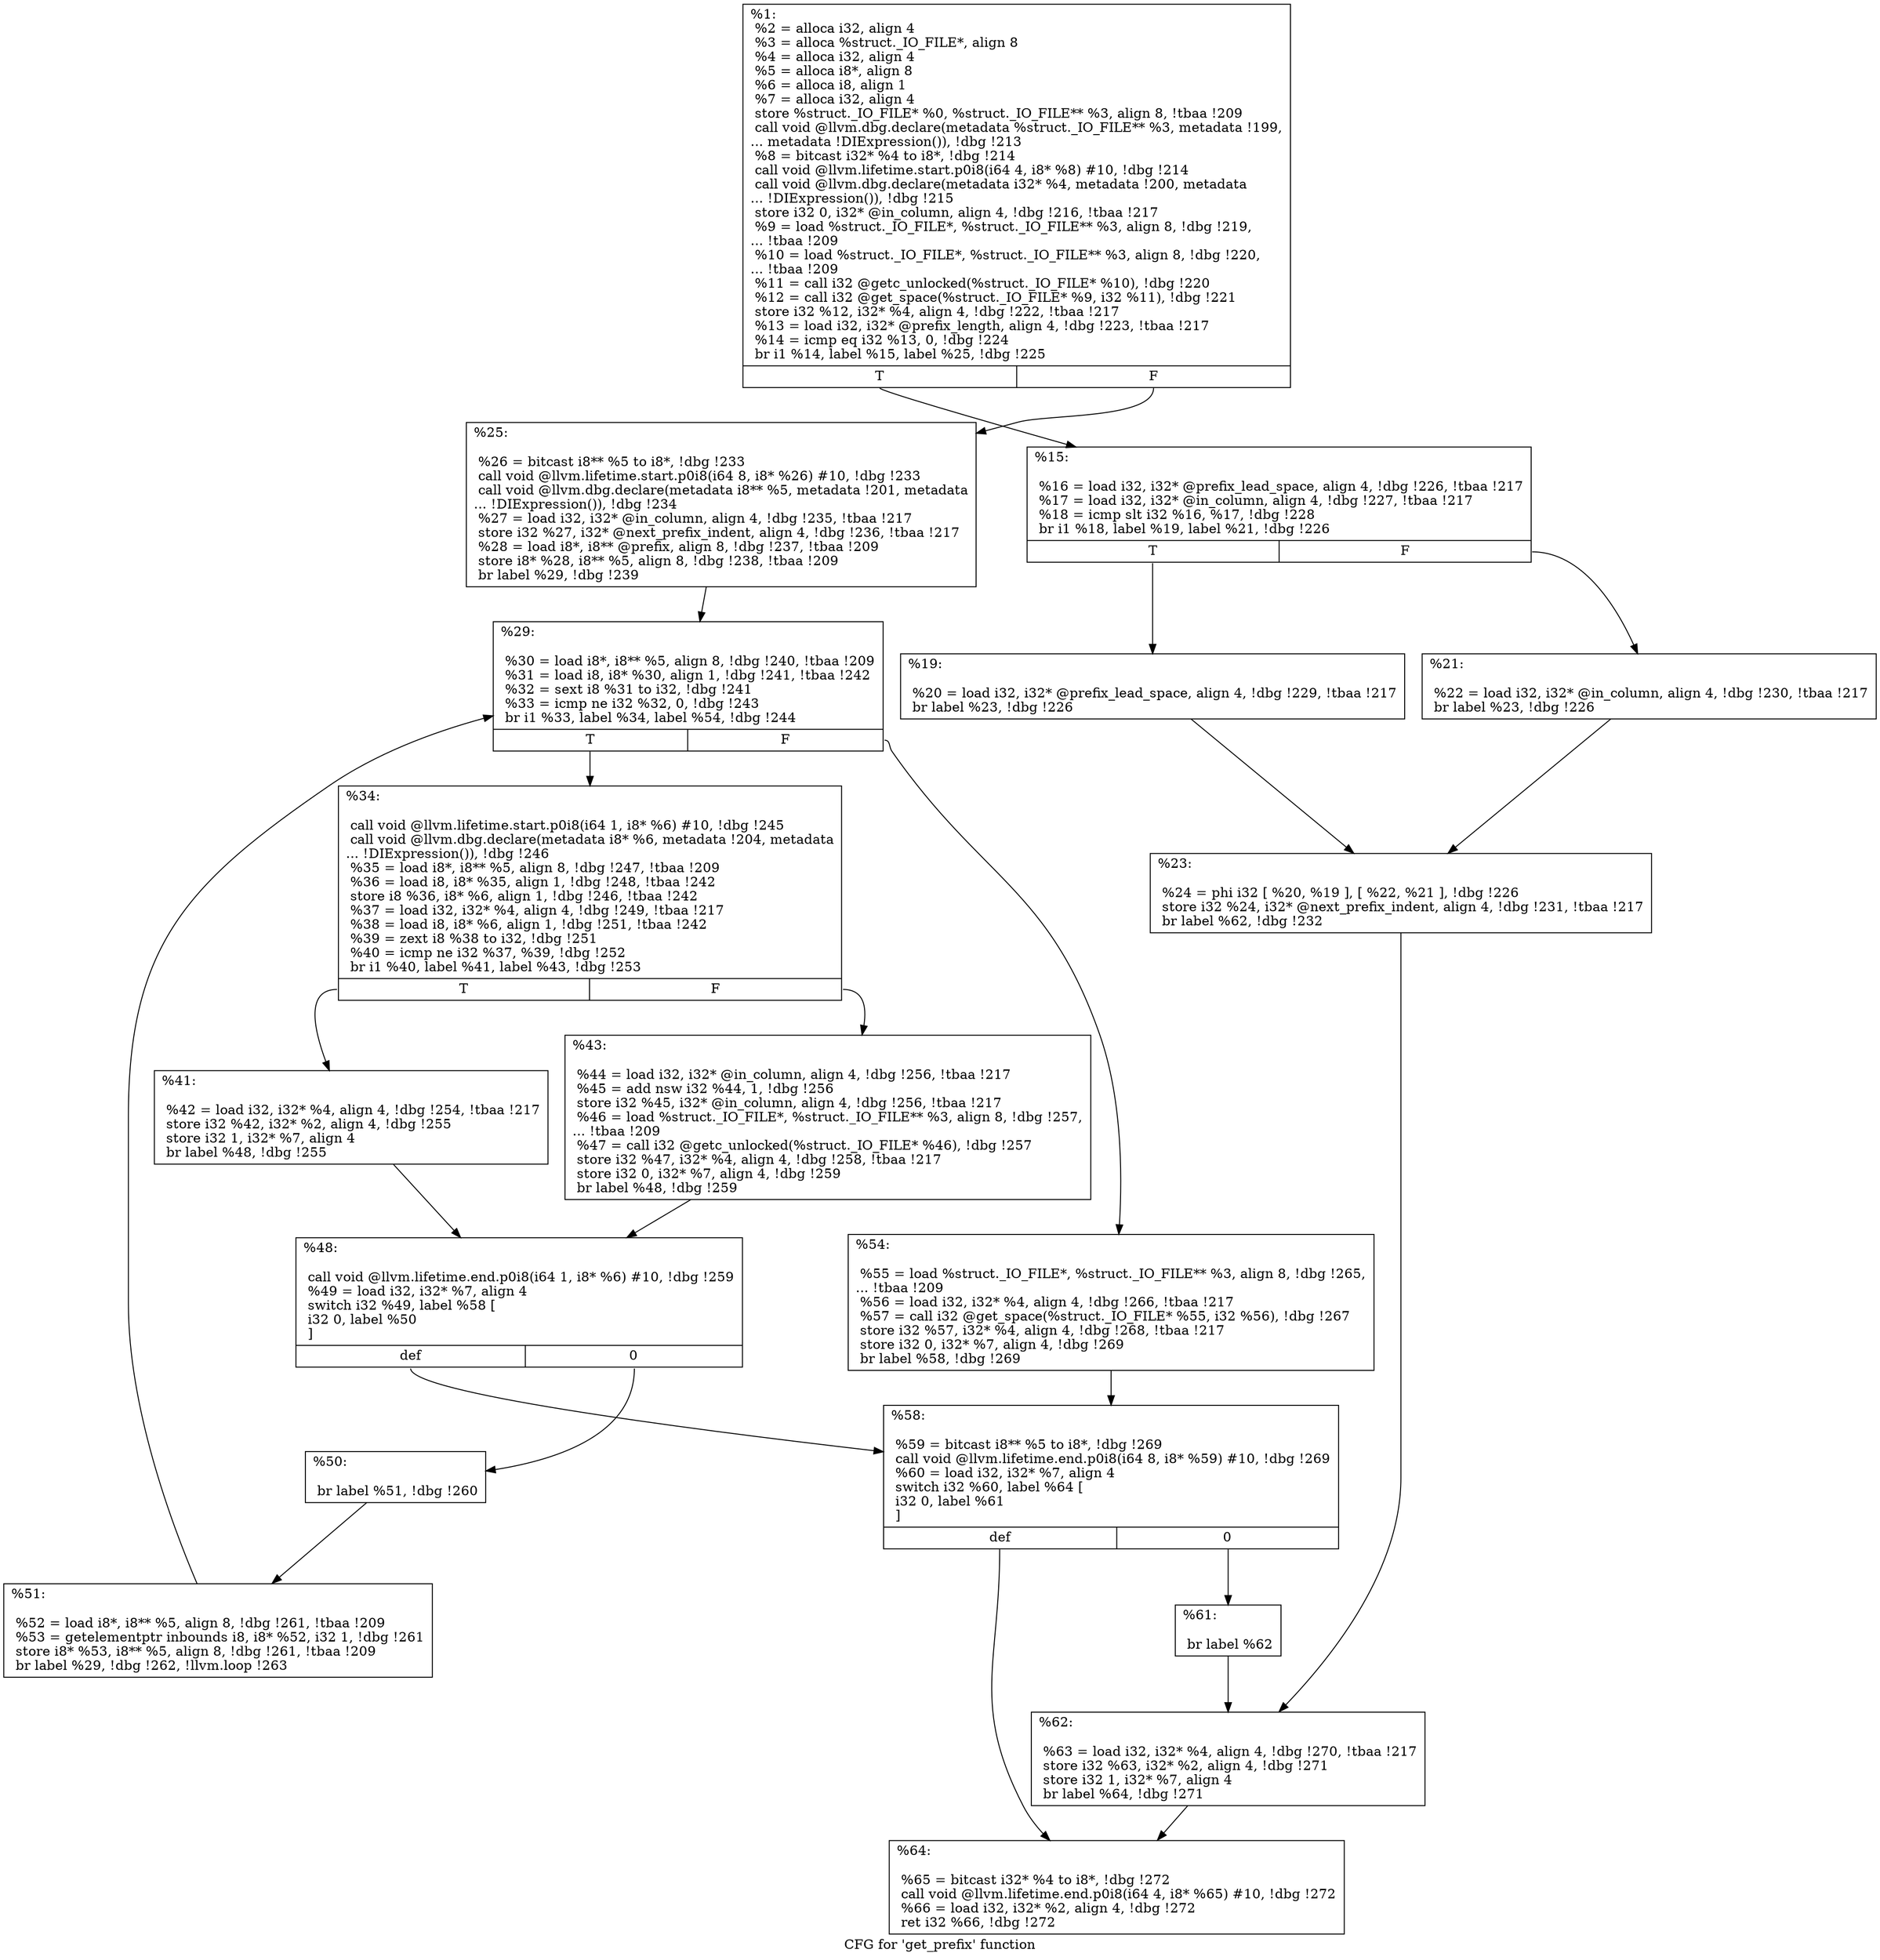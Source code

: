digraph "CFG for 'get_prefix' function" {
	label="CFG for 'get_prefix' function";

	Node0xbb0600 [shape=record,label="{%1:\l  %2 = alloca i32, align 4\l  %3 = alloca %struct._IO_FILE*, align 8\l  %4 = alloca i32, align 4\l  %5 = alloca i8*, align 8\l  %6 = alloca i8, align 1\l  %7 = alloca i32, align 4\l  store %struct._IO_FILE* %0, %struct._IO_FILE** %3, align 8, !tbaa !209\l  call void @llvm.dbg.declare(metadata %struct._IO_FILE** %3, metadata !199,\l... metadata !DIExpression()), !dbg !213\l  %8 = bitcast i32* %4 to i8*, !dbg !214\l  call void @llvm.lifetime.start.p0i8(i64 4, i8* %8) #10, !dbg !214\l  call void @llvm.dbg.declare(metadata i32* %4, metadata !200, metadata\l... !DIExpression()), !dbg !215\l  store i32 0, i32* @in_column, align 4, !dbg !216, !tbaa !217\l  %9 = load %struct._IO_FILE*, %struct._IO_FILE** %3, align 8, !dbg !219,\l... !tbaa !209\l  %10 = load %struct._IO_FILE*, %struct._IO_FILE** %3, align 8, !dbg !220,\l... !tbaa !209\l  %11 = call i32 @getc_unlocked(%struct._IO_FILE* %10), !dbg !220\l  %12 = call i32 @get_space(%struct._IO_FILE* %9, i32 %11), !dbg !221\l  store i32 %12, i32* %4, align 4, !dbg !222, !tbaa !217\l  %13 = load i32, i32* @prefix_length, align 4, !dbg !223, !tbaa !217\l  %14 = icmp eq i32 %13, 0, !dbg !224\l  br i1 %14, label %15, label %25, !dbg !225\l|{<s0>T|<s1>F}}"];
	Node0xbb0600:s0 -> Node0xbb15a0;
	Node0xbb0600:s1 -> Node0xbb16e0;
	Node0xbb15a0 [shape=record,label="{%15:\l\l  %16 = load i32, i32* @prefix_lead_space, align 4, !dbg !226, !tbaa !217\l  %17 = load i32, i32* @in_column, align 4, !dbg !227, !tbaa !217\l  %18 = icmp slt i32 %16, %17, !dbg !228\l  br i1 %18, label %19, label %21, !dbg !226\l|{<s0>T|<s1>F}}"];
	Node0xbb15a0:s0 -> Node0xbb15f0;
	Node0xbb15a0:s1 -> Node0xbb1640;
	Node0xbb15f0 [shape=record,label="{%19:\l\l  %20 = load i32, i32* @prefix_lead_space, align 4, !dbg !229, !tbaa !217\l  br label %23, !dbg !226\l}"];
	Node0xbb15f0 -> Node0xbb1690;
	Node0xbb1640 [shape=record,label="{%21:\l\l  %22 = load i32, i32* @in_column, align 4, !dbg !230, !tbaa !217\l  br label %23, !dbg !226\l}"];
	Node0xbb1640 -> Node0xbb1690;
	Node0xbb1690 [shape=record,label="{%23:\l\l  %24 = phi i32 [ %20, %19 ], [ %22, %21 ], !dbg !226\l  store i32 %24, i32* @next_prefix_indent, align 4, !dbg !231, !tbaa !217\l  br label %62, !dbg !232\l}"];
	Node0xbb1690 -> Node0xbb1a50;
	Node0xbb16e0 [shape=record,label="{%25:\l\l  %26 = bitcast i8** %5 to i8*, !dbg !233\l  call void @llvm.lifetime.start.p0i8(i64 8, i8* %26) #10, !dbg !233\l  call void @llvm.dbg.declare(metadata i8** %5, metadata !201, metadata\l... !DIExpression()), !dbg !234\l  %27 = load i32, i32* @in_column, align 4, !dbg !235, !tbaa !217\l  store i32 %27, i32* @next_prefix_indent, align 4, !dbg !236, !tbaa !217\l  %28 = load i8*, i8** @prefix, align 8, !dbg !237, !tbaa !209\l  store i8* %28, i8** %5, align 8, !dbg !238, !tbaa !209\l  br label %29, !dbg !239\l}"];
	Node0xbb16e0 -> Node0xbb1730;
	Node0xbb1730 [shape=record,label="{%29:\l\l  %30 = load i8*, i8** %5, align 8, !dbg !240, !tbaa !209\l  %31 = load i8, i8* %30, align 1, !dbg !241, !tbaa !242\l  %32 = sext i8 %31 to i32, !dbg !241\l  %33 = icmp ne i32 %32, 0, !dbg !243\l  br i1 %33, label %34, label %54, !dbg !244\l|{<s0>T|<s1>F}}"];
	Node0xbb1730:s0 -> Node0xbb1780;
	Node0xbb1730:s1 -> Node0xbb1960;
	Node0xbb1780 [shape=record,label="{%34:\l\l  call void @llvm.lifetime.start.p0i8(i64 1, i8* %6) #10, !dbg !245\l  call void @llvm.dbg.declare(metadata i8* %6, metadata !204, metadata\l... !DIExpression()), !dbg !246\l  %35 = load i8*, i8** %5, align 8, !dbg !247, !tbaa !209\l  %36 = load i8, i8* %35, align 1, !dbg !248, !tbaa !242\l  store i8 %36, i8* %6, align 1, !dbg !246, !tbaa !242\l  %37 = load i32, i32* %4, align 4, !dbg !249, !tbaa !217\l  %38 = load i8, i8* %6, align 1, !dbg !251, !tbaa !242\l  %39 = zext i8 %38 to i32, !dbg !251\l  %40 = icmp ne i32 %37, %39, !dbg !252\l  br i1 %40, label %41, label %43, !dbg !253\l|{<s0>T|<s1>F}}"];
	Node0xbb1780:s0 -> Node0xbb17d0;
	Node0xbb1780:s1 -> Node0xbb1820;
	Node0xbb17d0 [shape=record,label="{%41:\l\l  %42 = load i32, i32* %4, align 4, !dbg !254, !tbaa !217\l  store i32 %42, i32* %2, align 4, !dbg !255\l  store i32 1, i32* %7, align 4\l  br label %48, !dbg !255\l}"];
	Node0xbb17d0 -> Node0xbb1870;
	Node0xbb1820 [shape=record,label="{%43:\l\l  %44 = load i32, i32* @in_column, align 4, !dbg !256, !tbaa !217\l  %45 = add nsw i32 %44, 1, !dbg !256\l  store i32 %45, i32* @in_column, align 4, !dbg !256, !tbaa !217\l  %46 = load %struct._IO_FILE*, %struct._IO_FILE** %3, align 8, !dbg !257,\l... !tbaa !209\l  %47 = call i32 @getc_unlocked(%struct._IO_FILE* %46), !dbg !257\l  store i32 %47, i32* %4, align 4, !dbg !258, !tbaa !217\l  store i32 0, i32* %7, align 4, !dbg !259\l  br label %48, !dbg !259\l}"];
	Node0xbb1820 -> Node0xbb1870;
	Node0xbb1870 [shape=record,label="{%48:\l\l  call void @llvm.lifetime.end.p0i8(i64 1, i8* %6) #10, !dbg !259\l  %49 = load i32, i32* %7, align 4\l  switch i32 %49, label %58 [\l    i32 0, label %50\l  ]\l|{<s0>def|<s1>0}}"];
	Node0xbb1870:s0 -> Node0xbb19b0;
	Node0xbb1870:s1 -> Node0xbb18c0;
	Node0xbb18c0 [shape=record,label="{%50:\l\l  br label %51, !dbg !260\l}"];
	Node0xbb18c0 -> Node0xbb1910;
	Node0xbb1910 [shape=record,label="{%51:\l\l  %52 = load i8*, i8** %5, align 8, !dbg !261, !tbaa !209\l  %53 = getelementptr inbounds i8, i8* %52, i32 1, !dbg !261\l  store i8* %53, i8** %5, align 8, !dbg !261, !tbaa !209\l  br label %29, !dbg !262, !llvm.loop !263\l}"];
	Node0xbb1910 -> Node0xbb1730;
	Node0xbb1960 [shape=record,label="{%54:\l\l  %55 = load %struct._IO_FILE*, %struct._IO_FILE** %3, align 8, !dbg !265,\l... !tbaa !209\l  %56 = load i32, i32* %4, align 4, !dbg !266, !tbaa !217\l  %57 = call i32 @get_space(%struct._IO_FILE* %55, i32 %56), !dbg !267\l  store i32 %57, i32* %4, align 4, !dbg !268, !tbaa !217\l  store i32 0, i32* %7, align 4, !dbg !269\l  br label %58, !dbg !269\l}"];
	Node0xbb1960 -> Node0xbb19b0;
	Node0xbb19b0 [shape=record,label="{%58:\l\l  %59 = bitcast i8** %5 to i8*, !dbg !269\l  call void @llvm.lifetime.end.p0i8(i64 8, i8* %59) #10, !dbg !269\l  %60 = load i32, i32* %7, align 4\l  switch i32 %60, label %64 [\l    i32 0, label %61\l  ]\l|{<s0>def|<s1>0}}"];
	Node0xbb19b0:s0 -> Node0xbb1aa0;
	Node0xbb19b0:s1 -> Node0xbb1a00;
	Node0xbb1a00 [shape=record,label="{%61:\l\l  br label %62\l}"];
	Node0xbb1a00 -> Node0xbb1a50;
	Node0xbb1a50 [shape=record,label="{%62:\l\l  %63 = load i32, i32* %4, align 4, !dbg !270, !tbaa !217\l  store i32 %63, i32* %2, align 4, !dbg !271\l  store i32 1, i32* %7, align 4\l  br label %64, !dbg !271\l}"];
	Node0xbb1a50 -> Node0xbb1aa0;
	Node0xbb1aa0 [shape=record,label="{%64:\l\l  %65 = bitcast i32* %4 to i8*, !dbg !272\l  call void @llvm.lifetime.end.p0i8(i64 4, i8* %65) #10, !dbg !272\l  %66 = load i32, i32* %2, align 4, !dbg !272\l  ret i32 %66, !dbg !272\l}"];
}
